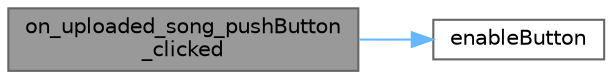 digraph "on_uploaded_song_pushButton_clicked"
{
 // LATEX_PDF_SIZE
  bgcolor="transparent";
  edge [fontname=Helvetica,fontsize=10,labelfontname=Helvetica,labelfontsize=10];
  node [fontname=Helvetica,fontsize=10,shape=box,height=0.2,width=0.4];
  rankdir="LR";
  Node1 [id="Node000001",label="on_uploaded_song_pushButton\l_clicked",height=0.2,width=0.4,color="gray40", fillcolor="grey60", style="filled", fontcolor="black",tooltip="已上传歌曲按钮点击槽函数"];
  Node1 -> Node2 [id="edge1_Node000001_Node000002",color="steelblue1",style="solid",tooltip=" "];
  Node2 [id="Node000002",label="enableButton",height=0.2,width=0.4,color="grey40", fillcolor="white", style="filled",URL="$class_music_cloud_disk.html#ab868524a9562cda1f7b60b4220e2248e",tooltip="启用/禁用按钮"];
}
